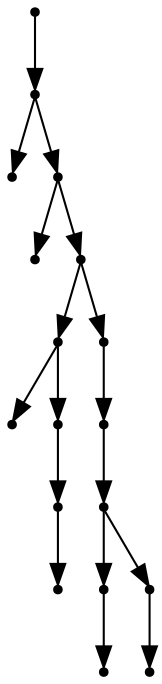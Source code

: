 digraph {
  17 [shape=point];
  16 [shape=point];
  0 [shape=point];
  15 [shape=point];
  1 [shape=point];
  14 [shape=point];
  6 [shape=point];
  2 [shape=point];
  5 [shape=point];
  4 [shape=point];
  3 [shape=point];
  13 [shape=point];
  12 [shape=point];
  11 [shape=point];
  8 [shape=point];
  7 [shape=point];
  10 [shape=point];
  9 [shape=point];
17 -> 16;
16 -> 0;
16 -> 15;
15 -> 1;
15 -> 14;
14 -> 6;
6 -> 2;
6 -> 5;
5 -> 4;
4 -> 3;
14 -> 13;
13 -> 12;
12 -> 11;
11 -> 8;
8 -> 7;
11 -> 10;
10 -> 9;
}

